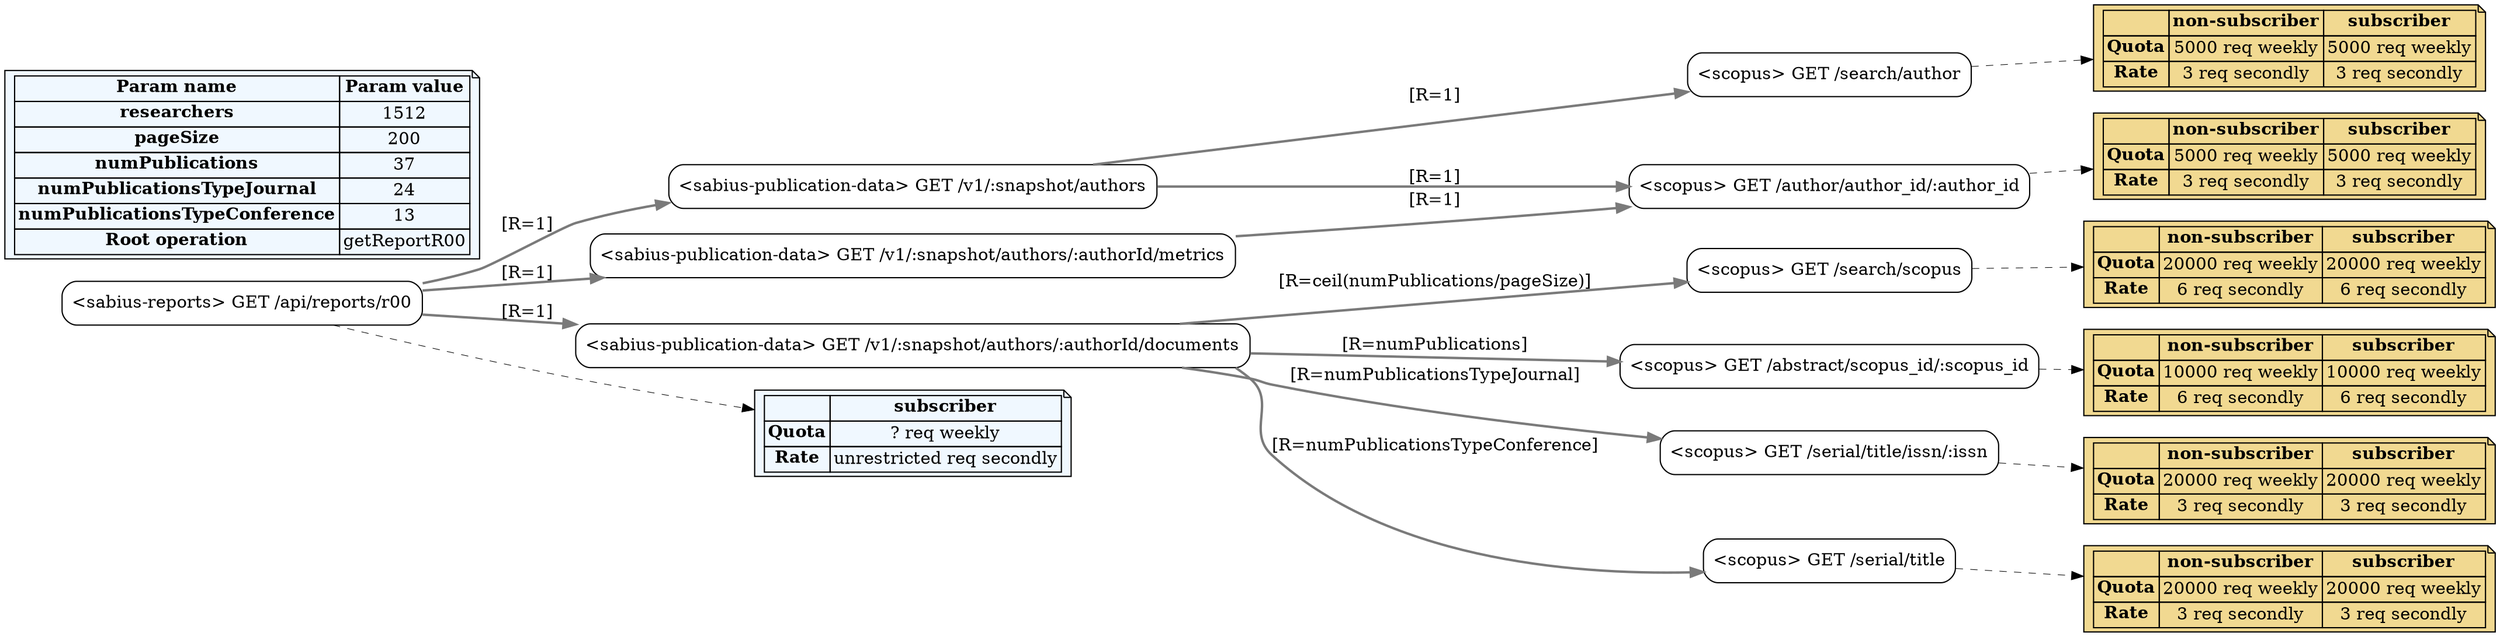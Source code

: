 digraph restalk { 

 rankdir=LR;



subgraph "scopus" {
node [shape=box]
node [ style=rounded, shape=box, label = "<scopus> GET /search/author" ] "AuthorSearch"
limits_AuthorSearch [shape=note, style=filled, fillcolor="#F1D991" label=<
<table border="0" cellborder="1" cellpadding="2" cellspacing="0">
<tr>
<td></td>
<td><b>non-subscriber</b></td>
<td><b>subscriber</b></td>
</tr>
<tr>
<td><b>Quota</b></td>
<td>5000 req weekly</td>
<td>5000 req weekly</td>
</tr>
<tr>
<td><b>Rate</b></td>
<td>3 req secondly</td>
<td>3 req secondly</td>
</tr>
</table>
>];
AuthorSearch -> limits_AuthorSearch[ style=dashed, color=black, penwidth=0.5 ];
node [ style=rounded, shape=box, label = "<scopus> GET /author/author_id/:author_id" ] "AuthorRetrievalid"
limits_AuthorRetrievalid [shape=note, style=filled, fillcolor="#F1D991" label=<
<table border="0" cellborder="1" cellpadding="2" cellspacing="0">
<tr>
<td></td>
<td><b>non-subscriber</b></td>
<td><b>subscriber</b></td>
</tr>
<tr>
<td><b>Quota</b></td>
<td>5000 req weekly</td>
<td>5000 req weekly</td>
</tr>
<tr>
<td><b>Rate</b></td>
<td>3 req secondly</td>
<td>3 req secondly</td>
</tr>
</table>
>];
AuthorRetrievalid -> limits_AuthorRetrievalid[ style=dashed, color=black, penwidth=0.5 ];
node [ style=rounded, shape=box, label = "<scopus> GET /search/scopus" ] "ScopusSearch"
limits_ScopusSearch [shape=note, style=filled, fillcolor="#F1D991" label=<
<table border="0" cellborder="1" cellpadding="2" cellspacing="0">
<tr>
<td></td>
<td><b>non-subscriber</b></td>
<td><b>subscriber</b></td>
</tr>
<tr>
<td><b>Quota</b></td>
<td>20000 req weekly</td>
<td>20000 req weekly</td>
</tr>
<tr>
<td><b>Rate</b></td>
<td>6 req secondly</td>
<td>6 req secondly</td>
</tr>
</table>
>];
ScopusSearch -> limits_ScopusSearch[ style=dashed, color=black, penwidth=0.5 ];
node [ style=rounded, shape=box, label = "<scopus> GET /abstract/scopus_id/:scopus_id" ] "AbstractRetrieval4"
limits_AbstractRetrieval4 [shape=note, style=filled, fillcolor="#F1D991" label=<
<table border="0" cellborder="1" cellpadding="2" cellspacing="0">
<tr>
<td></td>
<td><b>non-subscriber</b></td>
<td><b>subscriber</b></td>
</tr>
<tr>
<td><b>Quota</b></td>
<td>10000 req weekly</td>
<td>10000 req weekly</td>
</tr>
<tr>
<td><b>Rate</b></td>
<td>6 req secondly</td>
<td>6 req secondly</td>
</tr>
</table>
>];
AbstractRetrieval4 -> limits_AbstractRetrieval4[ style=dashed, color=black, penwidth=0.5 ];
node [ style=rounded, shape=box, label = "<scopus> GET /serial/title/issn/:issn" ] "SerialTitleMetadata"
limits_SerialTitleMetadata [shape=note, style=filled, fillcolor="#F1D991" label=<
<table border="0" cellborder="1" cellpadding="2" cellspacing="0">
<tr>
<td></td>
<td><b>non-subscriber</b></td>
<td><b>subscriber</b></td>
</tr>
<tr>
<td><b>Quota</b></td>
<td>20000 req weekly</td>
<td>20000 req weekly</td>
</tr>
<tr>
<td><b>Rate</b></td>
<td>3 req secondly</td>
<td>3 req secondly</td>
</tr>
</table>
>];
SerialTitleMetadata -> limits_SerialTitleMetadata[ style=dashed, color=black, penwidth=0.5 ];
node [ style=rounded, shape=box, label = "<scopus> GET /serial/title" ] "SerialTitleSearch"
limits_SerialTitleSearch [shape=note, style=filled, fillcolor="#F1D991" label=<
<table border="0" cellborder="1" cellpadding="2" cellspacing="0">
<tr>
<td></td>
<td><b>non-subscriber</b></td>
<td><b>subscriber</b></td>
</tr>
<tr>
<td><b>Quota</b></td>
<td>20000 req weekly</td>
<td>20000 req weekly</td>
</tr>
<tr>
<td><b>Rate</b></td>
<td>3 req secondly</td>
<td>3 req secondly</td>
</tr>
</table>
>];
SerialTitleSearch -> limits_SerialTitleSearch[ style=dashed, color=black, penwidth=0.5 ];
}



subgraph "sabius-publication-data" {
node [shape=box]
node [ style=rounded, shape=box, label = "<sabius-publication-data> GET /v1/:snapshot/authors" ] "getAuthor"
node [ style=rounded, shape=box, label = "<sabius-publication-data> GET /v1/:snapshot/authors/:authorId/metrics" ] "getAuthorMetrics"
node [ style=rounded, shape=box, label = "<sabius-publication-data> GET /v1/:snapshot/authors/:authorId/documents" ] "getDocumentsByAuthor"
}



subgraph "sabius-reports" {
node [shape=box]
node [ style=rounded, shape=box, label = "<sabius-reports> GET /api/reports/r00" ] "getReportR00"
limits_getReportR00 [shape=note, style=filled, fillcolor="#F0F8FF" label=<
<table border="0" cellborder="1" cellpadding="2" cellspacing="0">
<tr>
<td></td>
<td><b>subscriber</b></td>
</tr>
<tr>
<td><b>Quota</b></td>
<td>? req weekly</td>
</tr>
<tr>
<td><b>Rate</b></td>
<td>unrestricted req secondly</td>
</tr>
</table>
>];
getReportR00 -> limits_getReportR00[ style=dashed, color=black, penwidth=0.5 ];
}

params [shape=note, style=filled, fillcolor="#F0F8FF" label=<
<table border="0" cellborder="1" cellpadding="2" cellspacing="0">
<tr>
<td><b>Param name</b></td><td><b>Param value</b></td>
</tr>
<tr>
<td><b>researchers</b></td>
<td>1512</td>
</tr>
<tr>
<td><b>pageSize</b></td>
<td>200</td>
</tr>
<tr>
<td><b>numPublications</b></td>
<td>37</td>
</tr>
<tr>
<td><b>numPublicationsTypeJournal</b></td>
<td>24</td>
</tr>
<tr>
<td><b>numPublicationsTypeConference</b></td>
<td>13</td>
</tr>
<tr><td><b>Root operation</b></td><td>getReportR00</td></tr>
</table>
>];
getReportR00 -> getAuthor [ color="#7a7a7a", penwidth=2.0, label="[R=1]" ];
getReportR00 -> getAuthorMetrics [ color="#7a7a7a", penwidth=2.0, label="[R=1]" ];
getReportR00 -> getDocumentsByAuthor [ color="#7a7a7a", penwidth=2.0, label="[R=1]" ];
getAuthor -> AuthorSearch [ color="#7a7a7a", penwidth=2.0, label="[R=1]" ];
getAuthor -> AuthorRetrievalid [ color="#7a7a7a", penwidth=2.0, label="[R=1]" ];
getAuthorMetrics -> AuthorRetrievalid [ color="#7a7a7a", penwidth=2.0, label="[R=1]" ];
getDocumentsByAuthor -> ScopusSearch [ color="#7a7a7a", penwidth=2.0, label="[R=ceil(numPublications/pageSize)]" ];
getDocumentsByAuthor -> AbstractRetrieval4 [ color="#7a7a7a", penwidth=2.0, label="[R=numPublications]" ];
getDocumentsByAuthor -> SerialTitleMetadata [ color="#7a7a7a", penwidth=2.0, label="[R=numPublicationsTypeJournal]" ];
getDocumentsByAuthor -> SerialTitleSearch [ color="#7a7a7a", penwidth=2.0, label="[R=numPublicationsTypeConference]" ];


}